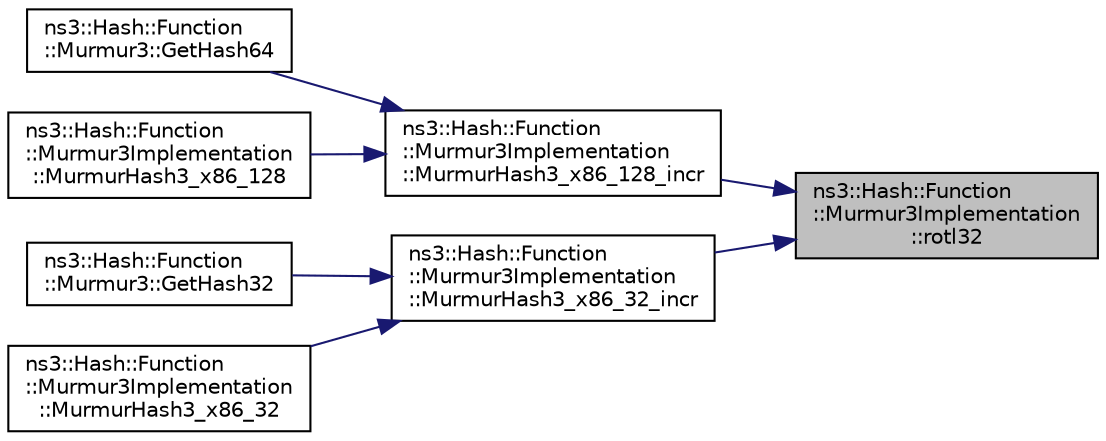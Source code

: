 digraph "ns3::Hash::Function::Murmur3Implementation::rotl32"
{
 // LATEX_PDF_SIZE
  edge [fontname="Helvetica",fontsize="10",labelfontname="Helvetica",labelfontsize="10"];
  node [fontname="Helvetica",fontsize="10",shape=record];
  rankdir="RL";
  Node1 [label="ns3::Hash::Function\l::Murmur3Implementation\l::rotl32",height=0.2,width=0.4,color="black", fillcolor="grey75", style="filled", fontcolor="black",tooltip="Barrel shift (rotate) left on 32 bits."];
  Node1 -> Node2 [dir="back",color="midnightblue",fontsize="10",style="solid",fontname="Helvetica"];
  Node2 [label="ns3::Hash::Function\l::Murmur3Implementation\l::MurmurHash3_x86_128_incr",height=0.2,width=0.4,color="black", fillcolor="white", style="filled",URL="$group__hash__murmur3.html#ga269ba85dd282c9981597c6e816affa8a",tooltip="Initial and incremental hash."];
  Node2 -> Node3 [dir="back",color="midnightblue",fontsize="10",style="solid",fontname="Helvetica"];
  Node3 [label="ns3::Hash::Function\l::Murmur3::GetHash64",height=0.2,width=0.4,color="black", fillcolor="white", style="filled",URL="$classns3_1_1_hash_1_1_function_1_1_murmur3.html#ac16825befd8e87fe395420556535b9f9",tooltip="Compute 64-bit hash of a byte buffer."];
  Node2 -> Node4 [dir="back",color="midnightblue",fontsize="10",style="solid",fontname="Helvetica"];
  Node4 [label="ns3::Hash::Function\l::Murmur3Implementation\l::MurmurHash3_x86_128",height=0.2,width=0.4,color="black", fillcolor="white", style="filled",URL="$group__hash__murmur3.html#ga7dadbf2e6a4d39f5c24fdfd0651b6744",tooltip="Initial and incremental hash."];
  Node1 -> Node5 [dir="back",color="midnightblue",fontsize="10",style="solid",fontname="Helvetica"];
  Node5 [label="ns3::Hash::Function\l::Murmur3Implementation\l::MurmurHash3_x86_32_incr",height=0.2,width=0.4,color="black", fillcolor="white", style="filled",URL="$group__hash__murmur3.html#ga899a23395d0de0540ec978fc611d616c",tooltip="Initial and incremental hash."];
  Node5 -> Node6 [dir="back",color="midnightblue",fontsize="10",style="solid",fontname="Helvetica"];
  Node6 [label="ns3::Hash::Function\l::Murmur3::GetHash32",height=0.2,width=0.4,color="black", fillcolor="white", style="filled",URL="$classns3_1_1_hash_1_1_function_1_1_murmur3.html#ab5fd747ea33fa777cd89794f81747155",tooltip="Compute 32-bit hash of a byte buffer."];
  Node5 -> Node7 [dir="back",color="midnightblue",fontsize="10",style="solid",fontname="Helvetica"];
  Node7 [label="ns3::Hash::Function\l::Murmur3Implementation\l::MurmurHash3_x86_32",height=0.2,width=0.4,color="black", fillcolor="white", style="filled",URL="$group__hash__murmur3.html#ga72afae3d03543292a7fbf2962657c64e",tooltip="Initial and incremental hash."];
}

